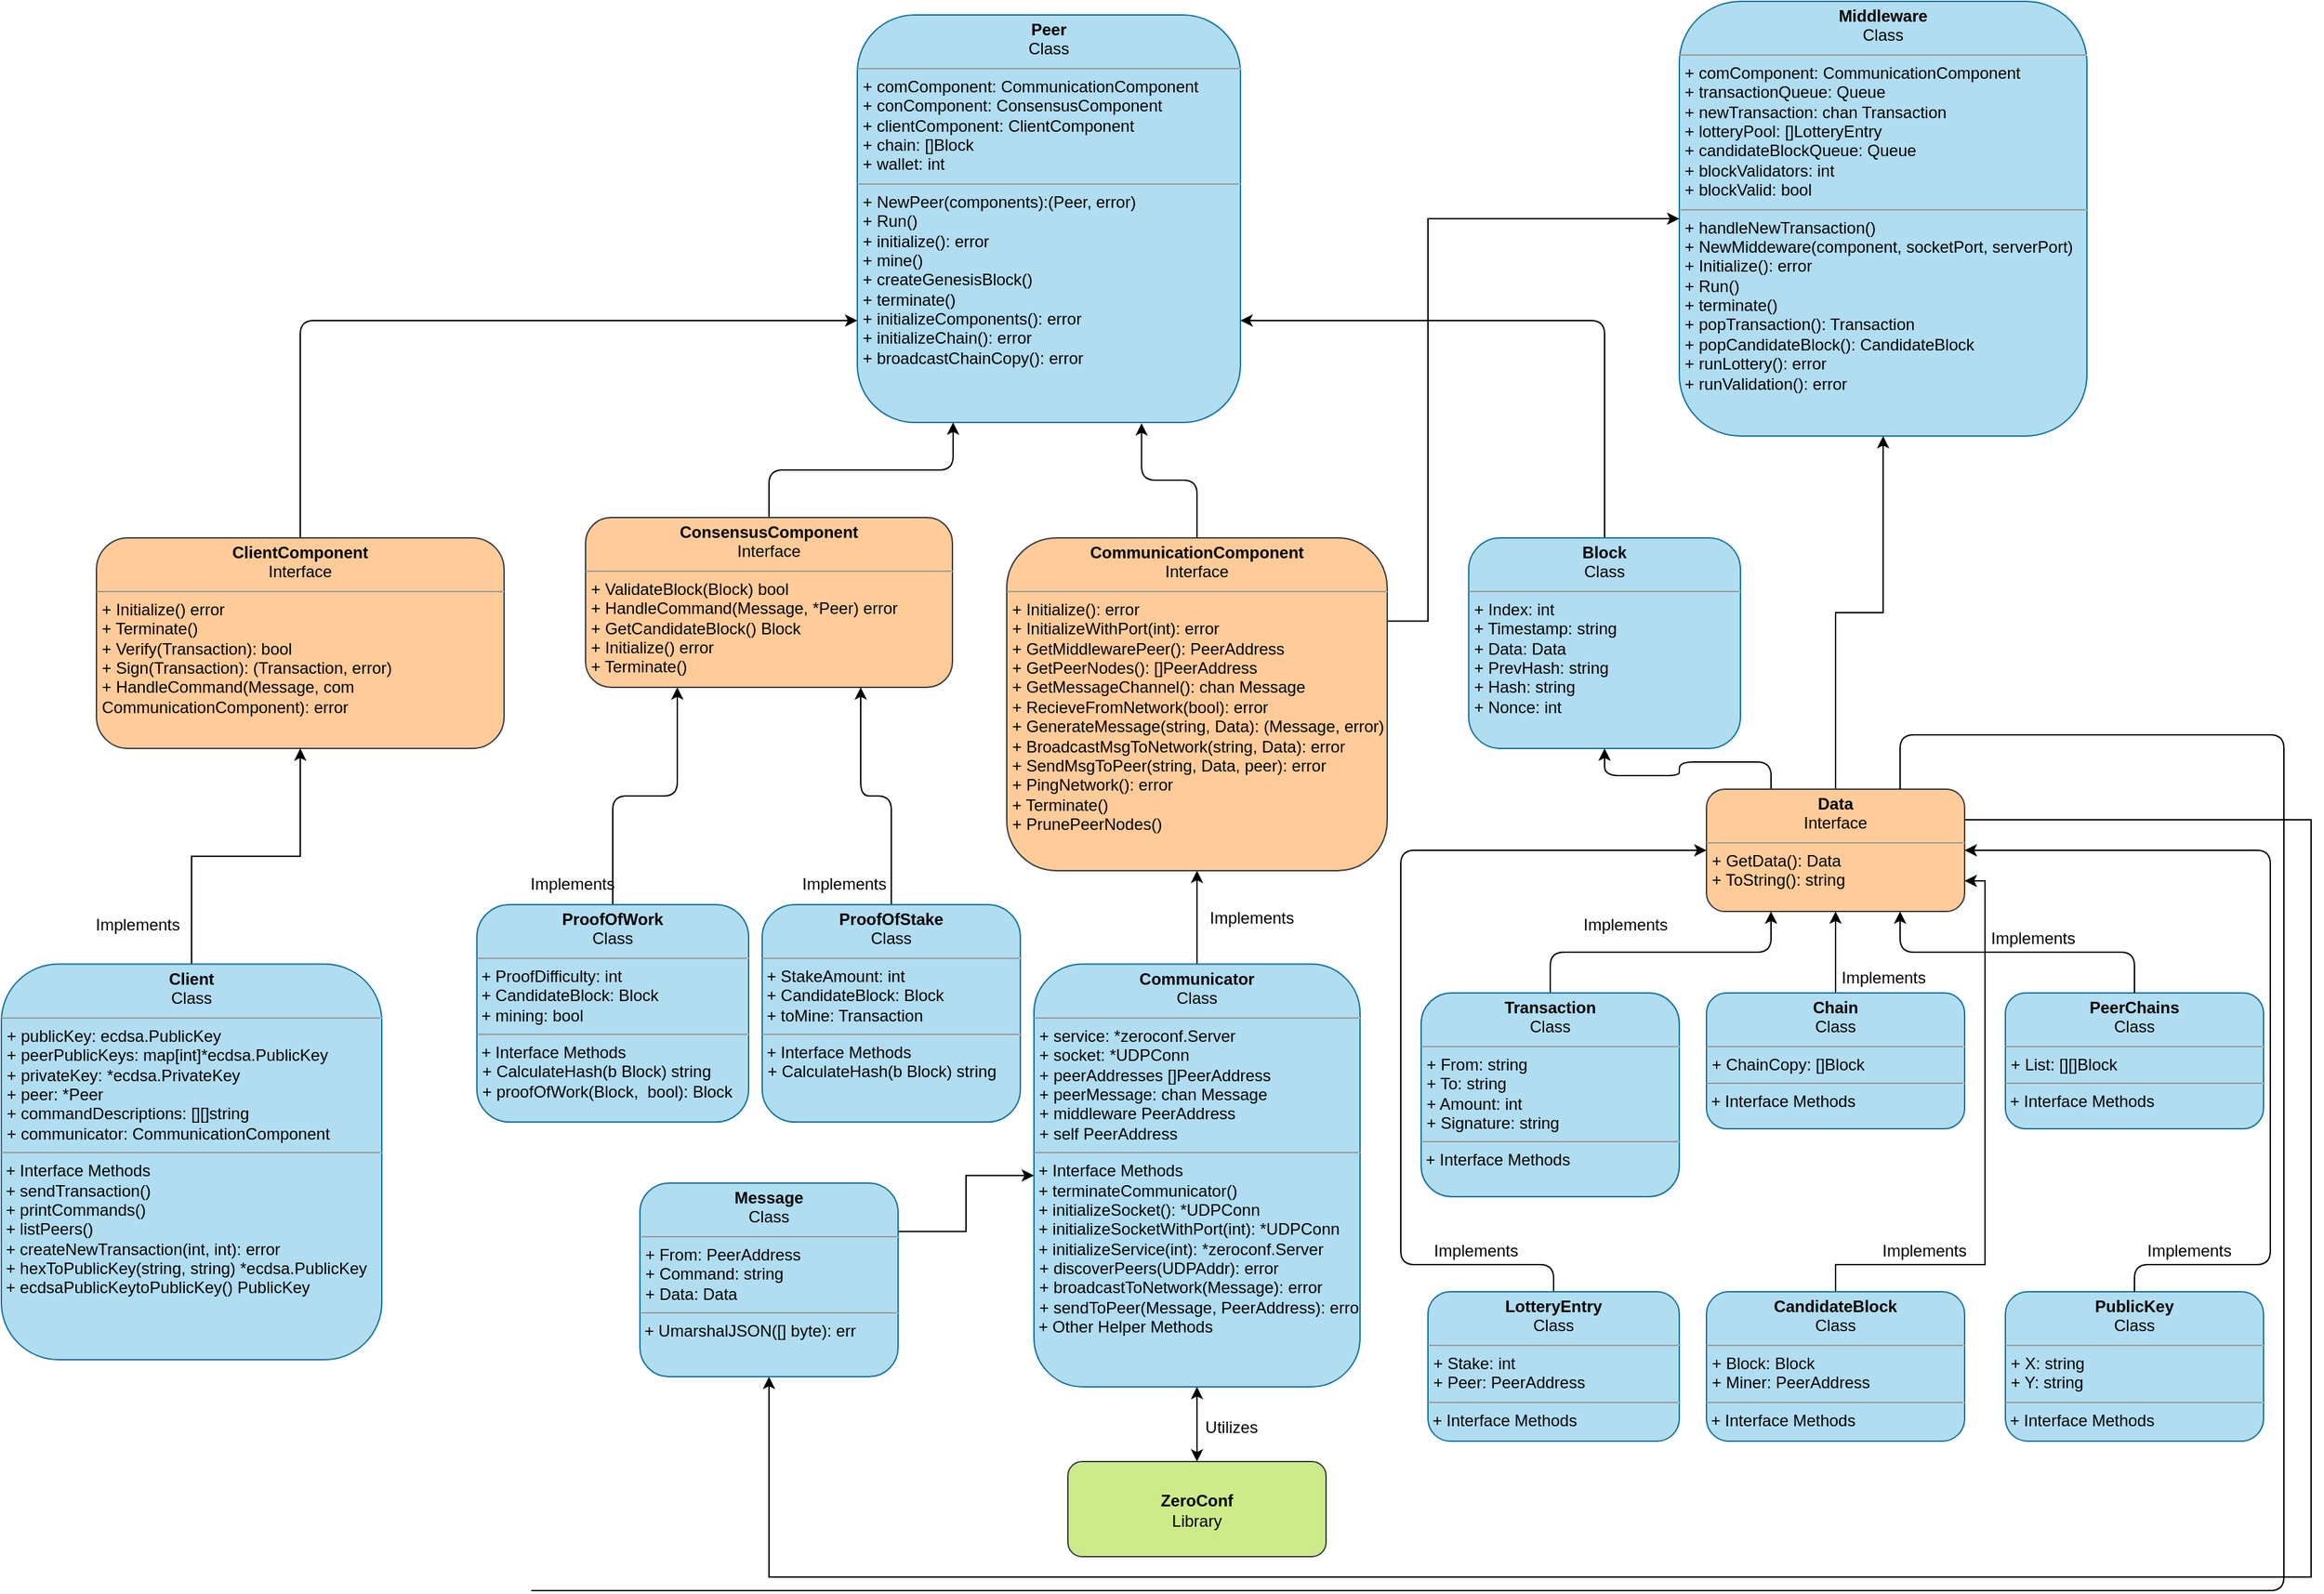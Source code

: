 <mxfile>
    <diagram name="Page-1" id="6133507b-19e7-1e82-6fc7-422aa6c4b21f">
        <mxGraphModel dx="1723" dy="3197" grid="0" gridSize="10" guides="1" tooltips="1" connect="1" arrows="1" fold="1" page="0" pageScale="1" pageWidth="1100" pageHeight="850" background="none" math="0" shadow="0">
            <root>
                <mxCell id="0"/>
                <mxCell id="1" parent="0"/>
                <mxCell id="CqK5GXQSp2iezG7qc9yQ-13" style="edgeStyle=orthogonalEdgeStyle;curved=0;rounded=1;sketch=0;orthogonalLoop=1;jettySize=auto;html=1;exitX=0.5;exitY=0;exitDx=0;exitDy=0;entryX=0;entryY=0.75;entryDx=0;entryDy=0;" parent="1" source="b94bc138ca980ef-1" target="CqK5GXQSp2iezG7qc9yQ-2" edge="1">
                    <mxGeometry relative="1" as="geometry"/>
                </mxCell>
                <mxCell id="b94bc138ca980ef-1" value="&lt;p style=&quot;margin: 0px ; margin-top: 4px ; text-align: center&quot;&gt;&lt;b&gt;ClientComponent&lt;/b&gt;&lt;br&gt;Interface&lt;/p&gt;&lt;hr size=&quot;1&quot;&gt;&lt;p style=&quot;margin: 0px ; margin-left: 4px&quot;&gt;+ Initialize() error&lt;/p&gt;&lt;p style=&quot;margin: 0px ; margin-left: 4px&quot;&gt;+ Terminate()&lt;/p&gt;&lt;p style=&quot;margin: 0px ; margin-left: 4px&quot;&gt;+ Verify(Transaction): bool&lt;/p&gt;&lt;p style=&quot;margin: 0px ; margin-left: 4px&quot;&gt;+ Sign(Transaction): (Transaction, error)&lt;br&gt;+ HandleCommand(Message, com &lt;br&gt;&lt;/p&gt;&lt;p style=&quot;margin: 0px ; margin-left: 4px&quot;&gt;CommunicationComponent): error&lt;br&gt;&lt;/p&gt;" style="verticalAlign=top;align=left;overflow=fill;fontSize=12;fontFamily=Helvetica;html=1;shadow=0;comic=0;labelBackgroundColor=none;strokeWidth=1;rounded=1;fillColor=#ffcc99;strokeColor=#36393d;" parent="1" vertex="1">
                    <mxGeometry x="-70" y="365" width="300" height="155" as="geometry"/>
                </mxCell>
                <mxCell id="CqK5GXQSp2iezG7qc9yQ-2" value="&lt;p style=&quot;margin: 0px ; margin-top: 4px ; text-align: center&quot;&gt;&lt;b&gt;Peer&lt;/b&gt;&lt;br&gt;Class&lt;br&gt;&lt;/p&gt;&lt;hr size=&quot;1&quot;&gt;&lt;p style=&quot;margin: 0px ; margin-left: 4px&quot;&gt;+ comComponent: CommunicationComponent&lt;br&gt;+ conComponent: ConsensusComponent&lt;/p&gt;&lt;p style=&quot;margin: 0px ; margin-left: 4px&quot;&gt;+ clientComponent: ClientComponent&lt;br&gt;&lt;/p&gt;&lt;p style=&quot;margin: 0px ; margin-left: 4px&quot;&gt;+ chain: []Block&lt;/p&gt;&lt;p style=&quot;margin: 0px ; margin-left: 4px&quot;&gt;+ wallet: int&lt;/p&gt;&lt;hr size=&quot;1&quot;&gt;&lt;p style=&quot;margin: 0px ; margin-left: 4px&quot;&gt;+ NewPeer(components):(Peer, error)&lt;br&gt;+ Run()&lt;/p&gt;&lt;p style=&quot;margin: 0px ; margin-left: 4px&quot;&gt;+ initialize(): error&lt;br&gt;&lt;/p&gt;&lt;p style=&quot;margin: 0px ; margin-left: 4px&quot;&gt;+ mine()&lt;/p&gt;&lt;p style=&quot;margin: 0px ; margin-left: 4px&quot;&gt;+ createGenesisBlock()&lt;br&gt;&lt;/p&gt;&lt;p style=&quot;margin: 0px ; margin-left: 4px&quot;&gt;+ terminate()&lt;br&gt;&lt;/p&gt;&lt;p style=&quot;margin: 0px ; margin-left: 4px&quot;&gt;+ initializeComponents(): error&lt;/p&gt;&lt;p style=&quot;margin: 0px ; margin-left: 4px&quot;&gt;+ initializeChain(): error&lt;/p&gt;&lt;p style=&quot;margin: 0px ; margin-left: 4px&quot;&gt;+ broadcastChainCopy(): error&lt;/p&gt;" style="verticalAlign=top;align=left;overflow=fill;fontSize=12;fontFamily=Helvetica;html=1;shadow=0;comic=0;labelBackgroundColor=none;strokeWidth=1;rounded=1;fillColor=#b1ddf0;strokeColor=#10739e;" parent="1" vertex="1">
                    <mxGeometry x="490" y="-20" width="282" height="300" as="geometry"/>
                </mxCell>
                <mxCell id="CqK5GXQSp2iezG7qc9yQ-8" style="edgeStyle=orthogonalEdgeStyle;curved=0;rounded=1;sketch=0;orthogonalLoop=1;jettySize=auto;html=1;exitX=0.5;exitY=0;exitDx=0;exitDy=0;entryX=0.25;entryY=1;entryDx=0;entryDy=0;" parent="1" source="CqK5GXQSp2iezG7qc9yQ-5" target="CqK5GXQSp2iezG7qc9yQ-2" edge="1">
                    <mxGeometry relative="1" as="geometry"/>
                </mxCell>
                <mxCell id="CqK5GXQSp2iezG7qc9yQ-5" value="&lt;p style=&quot;margin: 0px ; margin-top: 4px ; text-align: center&quot;&gt;&lt;b&gt;ConsensusComponent&lt;/b&gt;&lt;br&gt;Interface&lt;/p&gt;&lt;hr size=&quot;1&quot;&gt;&lt;p style=&quot;margin: 0px ; margin-left: 4px&quot;&gt;+ ValidateBlock(Block) bool&lt;br&gt;+ HandleCommand(Message, *Peer) error&lt;br&gt;+ GetCandidateBlock() Block&lt;br&gt;+ Initialize() error&lt;br&gt;+ Terminate()&lt;/p&gt;" style="verticalAlign=top;align=left;overflow=fill;fontSize=12;fontFamily=Helvetica;html=1;shadow=0;comic=0;labelBackgroundColor=none;strokeWidth=1;rounded=1;fillColor=#ffcc99;strokeColor=#36393d;" parent="1" vertex="1">
                    <mxGeometry x="290" y="350" width="270" height="125" as="geometry"/>
                </mxCell>
                <mxCell id="CqK5GXQSp2iezG7qc9yQ-14" style="edgeStyle=orthogonalEdgeStyle;curved=0;rounded=1;sketch=0;orthogonalLoop=1;jettySize=auto;html=1;exitX=0.5;exitY=0;exitDx=0;exitDy=0;entryX=1;entryY=0.75;entryDx=0;entryDy=0;" parent="1" source="CqK5GXQSp2iezG7qc9yQ-7" target="CqK5GXQSp2iezG7qc9yQ-2" edge="1">
                    <mxGeometry relative="1" as="geometry"/>
                </mxCell>
                <mxCell id="CqK5GXQSp2iezG7qc9yQ-7" value="&lt;p style=&quot;margin: 0px ; margin-top: 4px ; text-align: center&quot;&gt;&lt;b&gt;Block&lt;/b&gt;&lt;br&gt;Class&lt;/p&gt;&lt;hr size=&quot;1&quot;&gt;&lt;p style=&quot;margin: 0px ; margin-left: 4px&quot;&gt;+ Index: int&lt;br&gt;+ Timestamp: string&lt;/p&gt;&lt;p style=&quot;margin: 0px ; margin-left: 4px&quot;&gt;+ Data: Data&lt;br&gt;&lt;/p&gt;&lt;p style=&quot;margin: 0px ; margin-left: 4px&quot;&gt;+ PrevHash: string&lt;/p&gt;&lt;p style=&quot;margin: 0px ; margin-left: 4px&quot;&gt;+ Hash: string&lt;/p&gt;&lt;p style=&quot;margin: 0px ; margin-left: 4px&quot;&gt;+ Nonce: int&lt;/p&gt;" style="verticalAlign=top;align=left;overflow=fill;fontSize=12;fontFamily=Helvetica;html=1;shadow=0;comic=0;labelBackgroundColor=none;strokeWidth=1;rounded=1;fillColor=#b1ddf0;strokeColor=#10739e;" parent="1" vertex="1">
                    <mxGeometry x="940" y="365" width="200" height="155" as="geometry"/>
                </mxCell>
                <mxCell id="3cCh1QjrxzrGFOsGR-2o-4" style="edgeStyle=orthogonalEdgeStyle;curved=0;rounded=1;sketch=0;orthogonalLoop=1;jettySize=auto;html=1;exitX=0.25;exitY=0;exitDx=0;exitDy=0;entryX=0.5;entryY=1;entryDx=0;entryDy=0;fontStyle=1" parent="1" source="CqK5GXQSp2iezG7qc9yQ-15" target="CqK5GXQSp2iezG7qc9yQ-7" edge="1">
                    <mxGeometry relative="1" as="geometry">
                        <mxPoint x="1030" y="600" as="sourcePoint"/>
                        <mxPoint x="1030" y="550" as="targetPoint"/>
                    </mxGeometry>
                </mxCell>
                <mxCell id="ArFxF9tofdYgM8aznHcm-20" style="edgeStyle=orthogonalEdgeStyle;rounded=0;orthogonalLoop=1;jettySize=auto;html=1;exitX=1;exitY=0.25;exitDx=0;exitDy=0;entryX=0.5;entryY=1;entryDx=0;entryDy=0;" parent="1" source="CqK5GXQSp2iezG7qc9yQ-15" target="gPxOH9Gd0A_ygllbKu-p-26" edge="1">
                    <mxGeometry relative="1" as="geometry">
                        <Array as="points">
                            <mxPoint x="1560" y="573"/>
                            <mxPoint x="1560" y="1130"/>
                            <mxPoint x="425" y="1130"/>
                        </Array>
                    </mxGeometry>
                </mxCell>
                <mxCell id="ArFxF9tofdYgM8aznHcm-29" style="edgeStyle=orthogonalEdgeStyle;rounded=0;orthogonalLoop=1;jettySize=auto;html=1;exitX=0.5;exitY=0;exitDx=0;exitDy=0;entryX=0.5;entryY=1;entryDx=0;entryDy=0;" parent="1" source="CqK5GXQSp2iezG7qc9yQ-15" target="ArFxF9tofdYgM8aznHcm-21" edge="1">
                    <mxGeometry relative="1" as="geometry"/>
                </mxCell>
                <mxCell id="CqK5GXQSp2iezG7qc9yQ-15" value="&lt;p style=&quot;margin: 0px ; margin-top: 4px ; text-align: center&quot;&gt;&lt;b&gt;Data&lt;/b&gt;&lt;br&gt;Interface&lt;/p&gt;&lt;hr size=&quot;1&quot;&gt;&lt;p style=&quot;margin: 0px ; margin-left: 4px&quot;&gt;+ GetData(): Data&lt;br&gt;+ ToString(): string&lt;/p&gt;" style="verticalAlign=top;align=left;overflow=fill;fontSize=12;fontFamily=Helvetica;html=1;shadow=0;comic=0;labelBackgroundColor=none;strokeWidth=1;rounded=1;fillColor=#ffcc99;strokeColor=#36393d;" parent="1" vertex="1">
                    <mxGeometry x="1115" y="550" width="190" height="90" as="geometry"/>
                </mxCell>
                <mxCell id="3cCh1QjrxzrGFOsGR-2o-5" style="edgeStyle=orthogonalEdgeStyle;curved=0;rounded=1;sketch=0;orthogonalLoop=1;jettySize=auto;html=1;exitX=0.5;exitY=0;exitDx=0;exitDy=0;entryX=0.25;entryY=1;entryDx=0;entryDy=0;" parent="1" source="CqK5GXQSp2iezG7qc9yQ-17" target="CqK5GXQSp2iezG7qc9yQ-15" edge="1">
                    <mxGeometry relative="1" as="geometry">
                        <mxPoint x="990" y="705" as="sourcePoint"/>
                    </mxGeometry>
                </mxCell>
                <mxCell id="CqK5GXQSp2iezG7qc9yQ-17" value="&lt;p style=&quot;margin: 0px ; margin-top: 4px ; text-align: center&quot;&gt;&lt;b&gt;Transaction&lt;/b&gt;&lt;br&gt;Class&lt;br&gt;&lt;/p&gt;&lt;hr size=&quot;1&quot;&gt;&lt;p style=&quot;margin: 0px ; margin-left: 4px&quot;&gt;+ From: string&lt;br&gt;+ To: string&lt;/p&gt;&lt;p style=&quot;margin: 0px ; margin-left: 4px&quot;&gt;+ Amount: int&lt;/p&gt;&lt;p style=&quot;margin: 0px ; margin-left: 4px&quot;&gt;+ Signature: string&lt;/p&gt;&lt;hr size=&quot;1&quot;&gt;&lt;div&gt;&amp;nbsp;+ Interface Methods&lt;/div&gt;&lt;p style=&quot;margin: 0px ; margin-left: 4px&quot;&gt;&lt;br&gt;&lt;br&gt;&lt;/p&gt;" style="verticalAlign=top;align=left;overflow=fill;fontSize=12;fontFamily=Helvetica;html=1;shadow=0;comic=0;labelBackgroundColor=none;strokeWidth=1;rounded=1;fillColor=#b1ddf0;strokeColor=#10739e;" parent="1" vertex="1">
                    <mxGeometry x="905" y="700" width="190" height="150" as="geometry"/>
                </mxCell>
                <mxCell id="CqK5GXQSp2iezG7qc9yQ-19" value="Implements" style="text;html=1;align=center;verticalAlign=middle;resizable=0;points=[];autosize=1;" parent="1" vertex="1">
                    <mxGeometry x="1015" y="640" width="80" height="20" as="geometry"/>
                </mxCell>
                <mxCell id="3cCh1QjrxzrGFOsGR-2o-7" style="edgeStyle=orthogonalEdgeStyle;curved=0;rounded=1;sketch=0;orthogonalLoop=1;jettySize=auto;html=1;exitX=0.5;exitY=0;exitDx=0;exitDy=0;entryX=0.25;entryY=1;entryDx=0;entryDy=0;" parent="1" source="3cCh1QjrxzrGFOsGR-2o-2" target="CqK5GXQSp2iezG7qc9yQ-5" edge="1">
                    <mxGeometry relative="1" as="geometry"/>
                </mxCell>
                <mxCell id="3cCh1QjrxzrGFOsGR-2o-2" value="&lt;p style=&quot;margin: 0px ; margin-top: 4px ; text-align: center&quot;&gt;&lt;b&gt;ProofOfWork&lt;/b&gt;&lt;br&gt;Class&lt;br&gt;&lt;/p&gt;&lt;hr size=&quot;1&quot;&gt;&amp;nbsp;+ ProofDifficulty: int&lt;br&gt;&amp;nbsp;+ CandidateBlock: Block&lt;br&gt;&amp;nbsp;+ mining: bool&lt;br&gt;&lt;hr size=&quot;1&quot;&gt;&lt;div&gt;&amp;nbsp;+ Interface Methods&lt;/div&gt;&lt;p style=&quot;margin: 0px ; margin-left: 4px&quot;&gt;+ CalculateHash(b Block) string&lt;/p&gt;&lt;p style=&quot;margin: 0px ; margin-left: 4px&quot;&gt;+ proofOfWork(Block,&amp;nbsp; bool): Block&lt;br&gt;&lt;/p&gt;" style="verticalAlign=top;align=left;overflow=fill;fontSize=12;fontFamily=Helvetica;html=1;shadow=0;comic=0;labelBackgroundColor=none;strokeWidth=1;rounded=1;fillColor=#b1ddf0;strokeColor=#10739e;" parent="1" vertex="1">
                    <mxGeometry x="210" y="635" width="200" height="160" as="geometry"/>
                </mxCell>
                <mxCell id="3cCh1QjrxzrGFOsGR-2o-8" value="Implements" style="text;html=1;align=center;verticalAlign=middle;resizable=0;points=[];autosize=1;" parent="1" vertex="1">
                    <mxGeometry x="240" y="610" width="80" height="20" as="geometry"/>
                </mxCell>
                <mxCell id="3cCh1QjrxzrGFOsGR-2o-19" style="edgeStyle=orthogonalEdgeStyle;curved=0;rounded=1;sketch=0;orthogonalLoop=1;jettySize=auto;html=1;exitX=0.5;exitY=1;exitDx=0;exitDy=0;entryX=0.5;entryY=0;entryDx=0;entryDy=0;" parent="1" source="3cCh1QjrxzrGFOsGR-2o-13" target="3cCh1QjrxzrGFOsGR-2o-16" edge="1">
                    <mxGeometry relative="1" as="geometry">
                        <mxPoint x="665" y="860" as="sourcePoint"/>
                    </mxGeometry>
                </mxCell>
                <mxCell id="3cCh1QjrxzrGFOsGR-2o-28" style="edgeStyle=orthogonalEdgeStyle;curved=0;rounded=1;sketch=0;orthogonalLoop=1;jettySize=auto;html=1;exitX=0.5;exitY=0;exitDx=0;exitDy=0;entryX=0.5;entryY=1;entryDx=0;entryDy=0;" parent="1" source="3cCh1QjrxzrGFOsGR-2o-13" target="3cCh1QjrxzrGFOsGR-2o-20" edge="1">
                    <mxGeometry relative="1" as="geometry">
                        <mxPoint x="665" y="530" as="targetPoint"/>
                    </mxGeometry>
                </mxCell>
                <mxCell id="gPxOH9Gd0A_ygllbKu-p-31" style="edgeStyle=orthogonalEdgeStyle;rounded=0;orthogonalLoop=1;jettySize=auto;html=1;exitX=0.5;exitY=1;exitDx=0;exitDy=0;startArrow=classic;startFill=1;endArrow=none;endFill=0;" parent="1" source="3cCh1QjrxzrGFOsGR-2o-13" edge="1">
                    <mxGeometry relative="1" as="geometry">
                        <mxPoint x="739.667" y="880" as="targetPoint"/>
                    </mxGeometry>
                </mxCell>
                <mxCell id="3cCh1QjrxzrGFOsGR-2o-13" value="&lt;p style=&quot;margin: 0px ; margin-top: 4px ; text-align: center&quot;&gt;&lt;b&gt;Communicator&lt;/b&gt;&lt;br&gt;Class&lt;br&gt;&lt;/p&gt;&lt;hr size=&quot;1&quot;&gt;&lt;p style=&quot;margin: 0px ; margin-left: 4px&quot;&gt;+ service: *zeroconf.Server&lt;/p&gt;&lt;p style=&quot;margin: 0px ; margin-left: 4px&quot;&gt;+ socket: *UDPConn&lt;/p&gt;&lt;p style=&quot;margin: 0px ; margin-left: 4px&quot;&gt;+ peerAddresses []PeerAddress&lt;/p&gt;&lt;p style=&quot;margin: 0px ; margin-left: 4px&quot;&gt;+ peerMessage: chan Message&lt;/p&gt;&lt;p style=&quot;margin: 0px ; margin-left: 4px&quot;&gt;+ middleware PeerAddress&lt;/p&gt;&lt;p style=&quot;margin: 0px ; margin-left: 4px&quot;&gt;+ self PeerAddress&lt;/p&gt;&lt;hr size=&quot;1&quot;&gt;&lt;div&gt;&amp;nbsp;+ Interface Methods&lt;/div&gt;&lt;div&gt;&amp;nbsp;+ terminateCommunicator()&lt;/div&gt;&lt;div&gt;&amp;nbsp;+ initializeSocket(): *UDPConn&lt;br&gt;&lt;/div&gt;&lt;div&gt;&amp;nbsp;+ initializeSocketWithPort(int): *UDPConn&lt;/div&gt;&lt;div&gt;&amp;nbsp;+ initializeService(int): *zeroconf.Server&lt;br&gt;&lt;/div&gt;&lt;p style=&quot;margin: 0px ; margin-left: 4px&quot;&gt;+ discoverPeers(UDPAddr): error&lt;br&gt;+ broadcastToNetwork(Message): error&lt;/p&gt;&lt;p style=&quot;margin: 0px ; margin-left: 4px&quot;&gt;+ sendToPeer(Message, PeerAddress): error&lt;/p&gt;&lt;div&gt;&amp;nbsp;+ Other Helper Methods&lt;br&gt;&lt;/div&gt;&lt;div&gt;&lt;br&gt;&lt;/div&gt;" style="verticalAlign=top;align=left;overflow=fill;fontSize=12;fontFamily=Helvetica;html=1;shadow=0;comic=0;labelBackgroundColor=none;strokeWidth=1;rounded=1;fillColor=#b1ddf0;strokeColor=#10739e;" parent="1" vertex="1">
                    <mxGeometry x="620" y="678.75" width="240" height="311.25" as="geometry"/>
                </mxCell>
                <mxCell id="3cCh1QjrxzrGFOsGR-2o-14" value="Implements" style="text;html=1;align=center;verticalAlign=middle;resizable=0;points=[];autosize=1;" parent="1" vertex="1">
                    <mxGeometry x="740" y="635" width="80" height="20" as="geometry"/>
                </mxCell>
                <mxCell id="3cCh1QjrxzrGFOsGR-2o-16" value="&lt;p style=&quot;margin: 0px ; margin-top: 4px ; text-align: center&quot;&gt;&lt;b&gt;&lt;br&gt;&lt;/b&gt;&lt;/p&gt;&lt;p style=&quot;margin: 0px ; margin-top: 4px ; text-align: center&quot;&gt;&lt;b&gt;ZeroConf&lt;/b&gt;&lt;br&gt;Library&lt;br&gt;&lt;/p&gt;" style="verticalAlign=top;align=left;overflow=fill;fontSize=12;fontFamily=Helvetica;html=1;shadow=0;comic=0;labelBackgroundColor=none;strokeWidth=1;rounded=1;fillColor=#cdeb8b;strokeColor=#36393d;" parent="1" vertex="1">
                    <mxGeometry x="645" y="1045" width="190" height="70" as="geometry"/>
                </mxCell>
                <mxCell id="3cCh1QjrxzrGFOsGR-2o-17" value="Utilizes" style="text;html=1;align=center;verticalAlign=middle;resizable=0;points=[];autosize=1;" parent="1" vertex="1">
                    <mxGeometry x="740" y="1010" width="50" height="20" as="geometry"/>
                </mxCell>
                <mxCell id="ArFxF9tofdYgM8aznHcm-28" style="edgeStyle=orthogonalEdgeStyle;rounded=0;orthogonalLoop=1;jettySize=auto;html=1;exitX=1;exitY=0.25;exitDx=0;exitDy=0;entryX=0;entryY=0.5;entryDx=0;entryDy=0;" parent="1" source="3cCh1QjrxzrGFOsGR-2o-20" target="ArFxF9tofdYgM8aznHcm-21" edge="1">
                    <mxGeometry relative="1" as="geometry">
                        <Array as="points">
                            <mxPoint x="910" y="426"/>
                            <mxPoint x="910" y="130"/>
                        </Array>
                    </mxGeometry>
                </mxCell>
                <mxCell id="3cCh1QjrxzrGFOsGR-2o-20" value="&lt;p style=&quot;margin: 0px ; margin-top: 4px ; text-align: center&quot;&gt;&lt;b&gt;CommunicationComponent&lt;/b&gt;&lt;br&gt;Interface&lt;/p&gt;&lt;hr size=&quot;1&quot;&gt;&lt;p style=&quot;margin: 0px ; margin-left: 4px&quot;&gt;+ Initialize(): error&lt;br&gt;+ InitializeWithPort(int): error&lt;/p&gt;&lt;p style=&quot;margin: 0px ; margin-left: 4px&quot;&gt;+ GetMiddlewarePeer(): PeerAddress&lt;/p&gt;&lt;p style=&quot;margin: 0px ; margin-left: 4px&quot;&gt;+ GetPeerNodes(): []PeerAddress&lt;/p&gt;&lt;p style=&quot;margin: 0px ; margin-left: 4px&quot;&gt;+ GetMessageChannel(): chan Message&lt;br&gt;&lt;/p&gt;&lt;p style=&quot;margin: 0px ; margin-left: 4px&quot;&gt;+ RecieveFromNetwork(bool): error&lt;br&gt;&lt;/p&gt;&lt;p style=&quot;margin: 0px ; margin-left: 4px&quot;&gt;+ GenerateMessage(string, Data): (Message, error)&lt;br&gt;&lt;/p&gt;&lt;p style=&quot;margin: 0px ; margin-left: 4px&quot;&gt;+ BroadcastMsgToNetwork(string, Data): error&lt;br&gt;&lt;/p&gt;&lt;p style=&quot;margin: 0px ; margin-left: 4px&quot;&gt;+ SendMsgToPeer(string, Data, peer): error&lt;br&gt;&lt;/p&gt;&lt;p style=&quot;margin: 0px ; margin-left: 4px&quot;&gt;+ PingNetwork(): error&lt;/p&gt;&lt;p style=&quot;margin: 0px ; margin-left: 4px&quot;&gt;+ Terminate()&lt;/p&gt;&lt;p style=&quot;margin: 0px ; margin-left: 4px&quot;&gt;+ PrunePeerNodes()&lt;br&gt;&lt;/p&gt;&lt;p style=&quot;margin: 0px ; margin-left: 4px&quot;&gt;&lt;br&gt;&lt;br&gt;&lt;/p&gt;" style="verticalAlign=top;align=left;overflow=fill;fontSize=12;fontFamily=Helvetica;html=1;shadow=0;comic=0;labelBackgroundColor=none;strokeWidth=1;rounded=1;fillColor=#ffcc99;strokeColor=#36393d;" parent="1" vertex="1">
                    <mxGeometry x="600" y="365" width="280" height="245" as="geometry"/>
                </mxCell>
                <mxCell id="gPxOH9Gd0A_ygllbKu-p-7" style="edgeStyle=orthogonalEdgeStyle;rounded=0;orthogonalLoop=1;jettySize=auto;html=1;exitX=0.5;exitY=0;exitDx=0;exitDy=0;entryX=0.5;entryY=1;entryDx=0;entryDy=0;" parent="1" source="gPxOH9Gd0A_ygllbKu-p-4" target="CqK5GXQSp2iezG7qc9yQ-15" edge="1">
                    <mxGeometry relative="1" as="geometry"/>
                </mxCell>
                <mxCell id="gPxOH9Gd0A_ygllbKu-p-4" value="&lt;p style=&quot;margin: 0px ; margin-top: 4px ; text-align: center&quot;&gt;&lt;b&gt;Chain&lt;/b&gt;&lt;br&gt;Class&lt;br&gt;&lt;/p&gt;&lt;hr size=&quot;1&quot;&gt;&lt;p style=&quot;margin: 0px ; margin-left: 4px&quot;&gt;+ ChainCopy: []Block&lt;br&gt;&lt;/p&gt;&lt;hr size=&quot;1&quot;&gt;&lt;div&gt;&amp;nbsp;+ Interface Methods&lt;/div&gt;&lt;p style=&quot;margin: 0px ; margin-left: 4px&quot;&gt;&lt;br&gt;&lt;br&gt;&lt;/p&gt;" style="verticalAlign=top;align=left;overflow=fill;fontSize=12;fontFamily=Helvetica;html=1;shadow=0;comic=0;labelBackgroundColor=none;strokeWidth=1;rounded=1;fillColor=#b1ddf0;strokeColor=#10739e;" parent="1" vertex="1">
                    <mxGeometry x="1115" y="700" width="190" height="100" as="geometry"/>
                </mxCell>
                <mxCell id="gPxOH9Gd0A_ygllbKu-p-5" value="&lt;p style=&quot;margin: 0px ; margin-top: 4px ; text-align: center&quot;&gt;&lt;b&gt;PeerChains&lt;/b&gt;&lt;br&gt;Class&lt;br&gt;&lt;/p&gt;&lt;hr size=&quot;1&quot;&gt;&lt;p style=&quot;margin: 0px ; margin-left: 4px&quot;&gt;+ List: [][]Block&lt;br&gt;&lt;/p&gt;&lt;hr size=&quot;1&quot;&gt;&lt;div&gt;&amp;nbsp;+ Interface Methods&lt;/div&gt;&lt;p style=&quot;margin: 0px ; margin-left: 4px&quot;&gt;&lt;br&gt;&lt;br&gt;&lt;/p&gt;" style="verticalAlign=top;align=left;overflow=fill;fontSize=12;fontFamily=Helvetica;html=1;shadow=0;comic=0;labelBackgroundColor=none;strokeWidth=1;rounded=1;fillColor=#b1ddf0;strokeColor=#10739e;" parent="1" vertex="1">
                    <mxGeometry x="1335" y="700" width="190" height="100" as="geometry"/>
                </mxCell>
                <mxCell id="gPxOH9Gd0A_ygllbKu-p-11" style="edgeStyle=orthogonalEdgeStyle;curved=0;rounded=1;sketch=0;orthogonalLoop=1;jettySize=auto;html=1;exitX=0.5;exitY=0;exitDx=0;exitDy=0;entryX=0.75;entryY=1;entryDx=0;entryDy=0;" parent="1" source="gPxOH9Gd0A_ygllbKu-p-5" target="CqK5GXQSp2iezG7qc9yQ-15" edge="1">
                    <mxGeometry relative="1" as="geometry">
                        <mxPoint x="1000" y="715" as="sourcePoint"/>
                        <mxPoint x="1172.5" y="650" as="targetPoint"/>
                    </mxGeometry>
                </mxCell>
                <mxCell id="gPxOH9Gd0A_ygllbKu-p-12" value="Implements" style="text;html=1;align=center;verticalAlign=middle;resizable=0;points=[];autosize=1;" parent="1" vertex="1">
                    <mxGeometry x="1205" y="678.75" width="80" height="20" as="geometry"/>
                </mxCell>
                <mxCell id="gPxOH9Gd0A_ygllbKu-p-13" value="Implements" style="text;html=1;align=center;verticalAlign=middle;resizable=0;points=[];autosize=1;" parent="1" vertex="1">
                    <mxGeometry x="1315" y="650" width="80" height="20" as="geometry"/>
                </mxCell>
                <mxCell id="gPxOH9Gd0A_ygllbKu-p-17" style="edgeStyle=orthogonalEdgeStyle;curved=0;rounded=1;sketch=0;orthogonalLoop=1;jettySize=auto;html=1;exitX=0.5;exitY=0;exitDx=0;exitDy=0;entryX=0.742;entryY=1.002;entryDx=0;entryDy=0;entryPerimeter=0;" parent="1" source="3cCh1QjrxzrGFOsGR-2o-20" target="CqK5GXQSp2iezG7qc9yQ-2" edge="1">
                    <mxGeometry relative="1" as="geometry">
                        <mxPoint x="465" y="375" as="sourcePoint"/>
                        <mxPoint x="610.5" y="320" as="targetPoint"/>
                    </mxGeometry>
                </mxCell>
                <mxCell id="gPxOH9Gd0A_ygllbKu-p-22" style="edgeStyle=orthogonalEdgeStyle;curved=0;rounded=1;sketch=0;orthogonalLoop=1;jettySize=auto;html=1;exitX=0.75;exitY=0;exitDx=0;exitDy=0;fontStyle=1;endArrow=none;endFill=0;" parent="1" source="CqK5GXQSp2iezG7qc9yQ-15" edge="1">
                    <mxGeometry relative="1" as="geometry">
                        <mxPoint x="1157.5" y="555" as="sourcePoint"/>
                        <mxPoint x="250" y="1140" as="targetPoint"/>
                        <Array as="points">
                            <mxPoint x="1258" y="510"/>
                            <mxPoint x="1540" y="510"/>
                            <mxPoint x="1540" y="1140"/>
                        </Array>
                    </mxGeometry>
                </mxCell>
                <mxCell id="ArFxF9tofdYgM8aznHcm-19" style="edgeStyle=orthogonalEdgeStyle;rounded=0;orthogonalLoop=1;jettySize=auto;html=1;exitX=1;exitY=0.25;exitDx=0;exitDy=0;entryX=0;entryY=0.5;entryDx=0;entryDy=0;" parent="1" source="gPxOH9Gd0A_ygllbKu-p-26" target="3cCh1QjrxzrGFOsGR-2o-13" edge="1">
                    <mxGeometry relative="1" as="geometry"/>
                </mxCell>
                <mxCell id="gPxOH9Gd0A_ygllbKu-p-26" value="&lt;p style=&quot;margin: 0px ; margin-top: 4px ; text-align: center&quot;&gt;&lt;b&gt;Message&lt;/b&gt;&lt;br&gt;Class&lt;br&gt;&lt;/p&gt;&lt;hr size=&quot;1&quot;&gt;&lt;p style=&quot;margin: 0px ; margin-left: 4px&quot;&gt;+ From: PeerAddress&lt;br&gt;+ Command: string&lt;/p&gt;&lt;p style=&quot;margin: 0px ; margin-left: 4px&quot;&gt;+ Data: Data&lt;/p&gt;&lt;hr size=&quot;1&quot;&gt;&lt;div&gt;&amp;nbsp;+ UmarshalJSON([] byte): err&lt;br&gt;&lt;/div&gt;&lt;p style=&quot;margin: 0px ; margin-left: 4px&quot;&gt;&lt;br&gt;&lt;br&gt;&lt;/p&gt;" style="verticalAlign=top;align=left;overflow=fill;fontSize=12;fontFamily=Helvetica;html=1;shadow=0;comic=0;labelBackgroundColor=none;strokeWidth=1;rounded=1;fillColor=#b1ddf0;strokeColor=#10739e;" parent="1" vertex="1">
                    <mxGeometry x="330" y="840" width="190" height="142.5" as="geometry"/>
                </mxCell>
                <mxCell id="ArFxF9tofdYgM8aznHcm-3" style="edgeStyle=orthogonalEdgeStyle;curved=0;rounded=1;sketch=0;orthogonalLoop=1;jettySize=auto;html=1;exitX=0.5;exitY=0;exitDx=0;exitDy=0;entryX=0.75;entryY=1;entryDx=0;entryDy=0;" parent="1" source="ArFxF9tofdYgM8aznHcm-4" target="CqK5GXQSp2iezG7qc9yQ-5" edge="1">
                    <mxGeometry relative="1" as="geometry">
                        <mxPoint x="685" y="490" as="targetPoint"/>
                    </mxGeometry>
                </mxCell>
                <mxCell id="ArFxF9tofdYgM8aznHcm-4" value="&lt;p style=&quot;margin: 0px ; margin-top: 4px ; text-align: center&quot;&gt;&lt;b&gt;ProofOfStake&lt;/b&gt;&lt;br&gt;Class&lt;br&gt;&lt;/p&gt;&lt;hr size=&quot;1&quot;&gt;&amp;nbsp;+ StakeAmount: int&lt;br&gt;&amp;nbsp;+ CandidateBlock: Block&lt;br&gt;&amp;nbsp;+ toMine: Transaction&lt;br&gt;&lt;hr size=&quot;1&quot;&gt;&lt;div&gt;&amp;nbsp;+ Interface Methods&lt;/div&gt;&lt;p style=&quot;margin: 0px ; margin-left: 4px&quot;&gt;+ CalculateHash(b Block) string&lt;/p&gt;" style="verticalAlign=top;align=left;overflow=fill;fontSize=12;fontFamily=Helvetica;html=1;shadow=0;comic=0;labelBackgroundColor=none;strokeWidth=1;rounded=1;fillColor=#b1ddf0;strokeColor=#10739e;" parent="1" vertex="1">
                    <mxGeometry x="420" y="635" width="190" height="160" as="geometry"/>
                </mxCell>
                <mxCell id="ArFxF9tofdYgM8aznHcm-5" value="Implements" style="text;html=1;align=center;verticalAlign=middle;resizable=0;points=[];autosize=1;" parent="1" vertex="1">
                    <mxGeometry x="440" y="610" width="80" height="20" as="geometry"/>
                </mxCell>
                <mxCell id="ArFxF9tofdYgM8aznHcm-7" style="edgeStyle=orthogonalEdgeStyle;curved=0;rounded=1;sketch=0;orthogonalLoop=1;jettySize=auto;html=1;exitX=0.5;exitY=0;exitDx=0;exitDy=0;entryX=0;entryY=0.5;entryDx=0;entryDy=0;" parent="1" source="ArFxF9tofdYgM8aznHcm-8" target="CqK5GXQSp2iezG7qc9yQ-15" edge="1">
                    <mxGeometry relative="1" as="geometry">
                        <mxPoint x="990" y="925" as="sourcePoint"/>
                        <mxPoint x="1162.5" y="860" as="targetPoint"/>
                        <Array as="points">
                            <mxPoint x="1003" y="900"/>
                            <mxPoint x="890" y="900"/>
                            <mxPoint x="890" y="595"/>
                        </Array>
                    </mxGeometry>
                </mxCell>
                <mxCell id="ArFxF9tofdYgM8aznHcm-8" value="&lt;p style=&quot;margin: 0px ; margin-top: 4px ; text-align: center&quot;&gt;&lt;b&gt;LotteryEntry&lt;/b&gt;&lt;br&gt;Class&lt;br&gt;&lt;/p&gt;&lt;hr size=&quot;1&quot;&gt;&lt;p style=&quot;margin: 0px ; margin-left: 4px&quot;&gt;+ Stake: int&lt;/p&gt;&lt;p style=&quot;margin: 0px ; margin-left: 4px&quot;&gt;+ Peer: PeerAddress&lt;/p&gt;&lt;hr size=&quot;1&quot;&gt;&lt;div&gt;&amp;nbsp;+ Interface Methods&lt;/div&gt;&lt;p style=&quot;margin: 0px ; margin-left: 4px&quot;&gt;&lt;br&gt;&lt;br&gt;&lt;/p&gt;" style="verticalAlign=top;align=left;overflow=fill;fontSize=12;fontFamily=Helvetica;html=1;shadow=0;comic=0;labelBackgroundColor=none;strokeWidth=1;rounded=1;fillColor=#b1ddf0;strokeColor=#10739e;" parent="1" vertex="1">
                    <mxGeometry x="910" y="920" width="185" height="110" as="geometry"/>
                </mxCell>
                <mxCell id="ArFxF9tofdYgM8aznHcm-9" value="Implements" style="text;html=1;align=center;verticalAlign=middle;resizable=0;points=[];autosize=1;" parent="1" vertex="1">
                    <mxGeometry x="905" y="880" width="80" height="20" as="geometry"/>
                </mxCell>
                <mxCell id="ArFxF9tofdYgM8aznHcm-10" style="edgeStyle=orthogonalEdgeStyle;rounded=0;orthogonalLoop=1;jettySize=auto;html=1;exitX=0.5;exitY=0;exitDx=0;exitDy=0;entryX=1;entryY=0.75;entryDx=0;entryDy=0;" parent="1" source="ArFxF9tofdYgM8aznHcm-11" target="CqK5GXQSp2iezG7qc9yQ-15" edge="1">
                    <mxGeometry relative="1" as="geometry">
                        <mxPoint x="1210" y="860" as="targetPoint"/>
                        <Array as="points">
                            <mxPoint x="1210" y="900"/>
                            <mxPoint x="1320" y="900"/>
                            <mxPoint x="1320" y="618"/>
                        </Array>
                    </mxGeometry>
                </mxCell>
                <mxCell id="ArFxF9tofdYgM8aznHcm-11" value="&lt;p style=&quot;margin: 0px ; margin-top: 4px ; text-align: center&quot;&gt;&lt;b&gt;CandidateBlock&lt;/b&gt;&lt;br&gt;Class&lt;br&gt;&lt;/p&gt;&lt;hr size=&quot;1&quot;&gt;&lt;p style=&quot;margin: 0px ; margin-left: 4px&quot;&gt;+ Block: Block&lt;/p&gt;&lt;p style=&quot;margin: 0px ; margin-left: 4px&quot;&gt;+ Miner: PeerAddress&lt;/p&gt;&lt;hr size=&quot;1&quot;&gt;&lt;div&gt;&amp;nbsp;+ Interface Methods&lt;/div&gt;&lt;p style=&quot;margin: 0px ; margin-left: 4px&quot;&gt;&lt;br&gt;&lt;br&gt;&lt;/p&gt;" style="verticalAlign=top;align=left;overflow=fill;fontSize=12;fontFamily=Helvetica;html=1;shadow=0;comic=0;labelBackgroundColor=none;strokeWidth=1;rounded=1;fillColor=#b1ddf0;strokeColor=#10739e;" parent="1" vertex="1">
                    <mxGeometry x="1115" y="920" width="190" height="110" as="geometry"/>
                </mxCell>
                <mxCell id="ArFxF9tofdYgM8aznHcm-12" value="&lt;p style=&quot;margin: 0px ; margin-top: 4px ; text-align: center&quot;&gt;&lt;b&gt;PublicKey&lt;/b&gt;&lt;br&gt;Class&lt;br&gt;&lt;/p&gt;&lt;hr size=&quot;1&quot;&gt;&lt;p style=&quot;margin: 0px ; margin-left: 4px&quot;&gt;+ X: string&lt;/p&gt;&lt;p style=&quot;margin: 0px ; margin-left: 4px&quot;&gt;+ Y: string&lt;/p&gt;&lt;hr size=&quot;1&quot;&gt;&lt;div&gt;&amp;nbsp;+ Interface Methods&lt;/div&gt;&lt;p style=&quot;margin: 0px ; margin-left: 4px&quot;&gt;&lt;br&gt;&lt;br&gt;&lt;/p&gt;" style="verticalAlign=top;align=left;overflow=fill;fontSize=12;fontFamily=Helvetica;html=1;shadow=0;comic=0;labelBackgroundColor=none;strokeWidth=1;rounded=1;fillColor=#b1ddf0;strokeColor=#10739e;" parent="1" vertex="1">
                    <mxGeometry x="1335" y="920" width="190" height="110" as="geometry"/>
                </mxCell>
                <mxCell id="ArFxF9tofdYgM8aznHcm-13" style="edgeStyle=orthogonalEdgeStyle;curved=0;rounded=1;sketch=0;orthogonalLoop=1;jettySize=auto;html=1;exitX=0.5;exitY=0;exitDx=0;exitDy=0;entryX=1;entryY=0.5;entryDx=0;entryDy=0;" parent="1" source="ArFxF9tofdYgM8aznHcm-12" target="CqK5GXQSp2iezG7qc9yQ-15" edge="1">
                    <mxGeometry relative="1" as="geometry">
                        <mxPoint x="1000" y="935" as="sourcePoint"/>
                        <mxPoint x="1257.5" y="860" as="targetPoint"/>
                        <Array as="points">
                            <mxPoint x="1430" y="900"/>
                            <mxPoint x="1530" y="900"/>
                            <mxPoint x="1530" y="595"/>
                        </Array>
                    </mxGeometry>
                </mxCell>
                <mxCell id="ArFxF9tofdYgM8aznHcm-14" value="Implements" style="text;html=1;align=center;verticalAlign=middle;resizable=0;points=[];autosize=1;" parent="1" vertex="1">
                    <mxGeometry x="1235" y="880" width="80" height="20" as="geometry"/>
                </mxCell>
                <mxCell id="ArFxF9tofdYgM8aznHcm-15" value="Implements" style="text;html=1;align=center;verticalAlign=middle;resizable=0;points=[];autosize=1;" parent="1" vertex="1">
                    <mxGeometry x="1430" y="880" width="80" height="20" as="geometry"/>
                </mxCell>
                <mxCell id="ArFxF9tofdYgM8aznHcm-21" value="&lt;p style=&quot;margin: 0px ; margin-top: 4px ; text-align: center&quot;&gt;&lt;b&gt;Middleware&lt;/b&gt;&lt;br&gt;Class&lt;br&gt;&lt;/p&gt;&lt;hr size=&quot;1&quot;&gt;&lt;p style=&quot;margin: 0px ; margin-left: 4px&quot;&gt;+ comComponent: CommunicationComponent&lt;br&gt;+ transactionQueue: Queue&lt;br&gt;+ newTransaction: chan Transaction&lt;/p&gt;&lt;p style=&quot;margin: 0px ; margin-left: 4px&quot;&gt;+ lotteryPool: []LotteryEntry&lt;/p&gt;&lt;p style=&quot;margin: 0px ; margin-left: 4px&quot;&gt;+ candidateBlockQueue: Queue&lt;/p&gt;&lt;p style=&quot;margin: 0px ; margin-left: 4px&quot;&gt;+ blockValidators: int&lt;/p&gt;&lt;p style=&quot;margin: 0px ; margin-left: 4px&quot;&gt;+ blockValid: bool&lt;br&gt;&lt;/p&gt;&lt;hr size=&quot;1&quot;&gt;&lt;p style=&quot;margin: 0px ; margin-left: 4px&quot;&gt;+ handleNewTransaction()&lt;br&gt;+ NewMiddeware(component, socketPort, serverPort)&lt;/p&gt;&lt;p style=&quot;margin: 0px ; margin-left: 4px&quot;&gt;+ Initialize(): error&lt;br&gt;&lt;/p&gt;&lt;p style=&quot;margin: 0px ; margin-left: 4px&quot;&gt;+ Run()&lt;/p&gt;&lt;p style=&quot;margin: 0px ; margin-left: 4px&quot;&gt;+ terminate()&lt;/p&gt;&lt;p style=&quot;margin: 0px ; margin-left: 4px&quot;&gt;+ popTransaction(): Transaction&lt;/p&gt;&lt;p style=&quot;margin: 0px ; margin-left: 4px&quot;&gt;+ popCandidateBlock(): CandidateBlock&lt;/p&gt;&lt;p style=&quot;margin: 0px ; margin-left: 4px&quot;&gt;+ runLottery(): error&lt;/p&gt;&lt;p style=&quot;margin: 0px ; margin-left: 4px&quot;&gt;+ runValidation(): error&lt;br&gt;&lt;/p&gt;" style="verticalAlign=top;align=left;overflow=fill;fontSize=12;fontFamily=Helvetica;html=1;shadow=0;comic=0;labelBackgroundColor=none;strokeWidth=1;rounded=1;fillColor=#b1ddf0;strokeColor=#10739e;" parent="1" vertex="1">
                    <mxGeometry x="1095" y="-30" width="300" height="320" as="geometry"/>
                </mxCell>
                <mxCell id="ArFxF9tofdYgM8aznHcm-26" style="edgeStyle=orthogonalEdgeStyle;rounded=0;orthogonalLoop=1;jettySize=auto;html=1;exitX=0.5;exitY=0;exitDx=0;exitDy=0;entryX=0.5;entryY=1;entryDx=0;entryDy=0;" parent="1" source="ArFxF9tofdYgM8aznHcm-25" target="b94bc138ca980ef-1" edge="1">
                    <mxGeometry relative="1" as="geometry"/>
                </mxCell>
                <mxCell id="ArFxF9tofdYgM8aznHcm-25" value="&lt;p style=&quot;margin: 0px ; margin-top: 4px ; text-align: center&quot;&gt;&lt;b&gt;Client&lt;/b&gt;&lt;br&gt;Class&lt;br&gt;&lt;/p&gt;&lt;hr size=&quot;1&quot;&gt;&lt;p style=&quot;margin: 0px ; margin-left: 4px&quot;&gt;+ publicKey: ecdsa.PublicKey&lt;br&gt;+ peerPublicKeys: map[int]*ecdsa.PublicKey&lt;br&gt;+ privateKey: *ecdsa.PrivateKey&lt;br&gt;+ peer: *Peer&lt;br&gt;+ commandDescriptions: [][]string&lt;br&gt;+ communicator: CommunicationComponent&lt;/p&gt;&lt;hr size=&quot;1&quot;&gt;&lt;div&gt;&amp;nbsp;+ Interface Methods&lt;/div&gt;&lt;div&gt;&amp;nbsp;+ sendTransaction()&lt;/div&gt;&lt;div&gt;&amp;nbsp;+ printCommands()&lt;/div&gt;&lt;div&gt;&amp;nbsp;+ listPeers()&lt;/div&gt;&lt;div&gt;&amp;nbsp;+ createNewTransaction(int, int): error&lt;/div&gt;&lt;div&gt;&amp;nbsp;+ hexToPublicKey(string, string) *ecdsa.PublicKey&lt;br&gt;&lt;/div&gt;&amp;nbsp;+ ecdsaPublicKeytoPublicKey() PublicKey" style="verticalAlign=top;align=left;overflow=fill;fontSize=12;fontFamily=Helvetica;html=1;shadow=0;comic=0;labelBackgroundColor=none;strokeWidth=1;rounded=1;fillColor=#b1ddf0;strokeColor=#10739e;" parent="1" vertex="1">
                    <mxGeometry x="-140" y="678.75" width="280" height="291.25" as="geometry"/>
                </mxCell>
                <mxCell id="ArFxF9tofdYgM8aznHcm-27" value="Implements" style="text;html=1;align=center;verticalAlign=middle;resizable=0;points=[];autosize=1;" parent="1" vertex="1">
                    <mxGeometry x="-80" y="640" width="80" height="20" as="geometry"/>
                </mxCell>
            </root>
        </mxGraphModel>
    </diagram>
</mxfile>